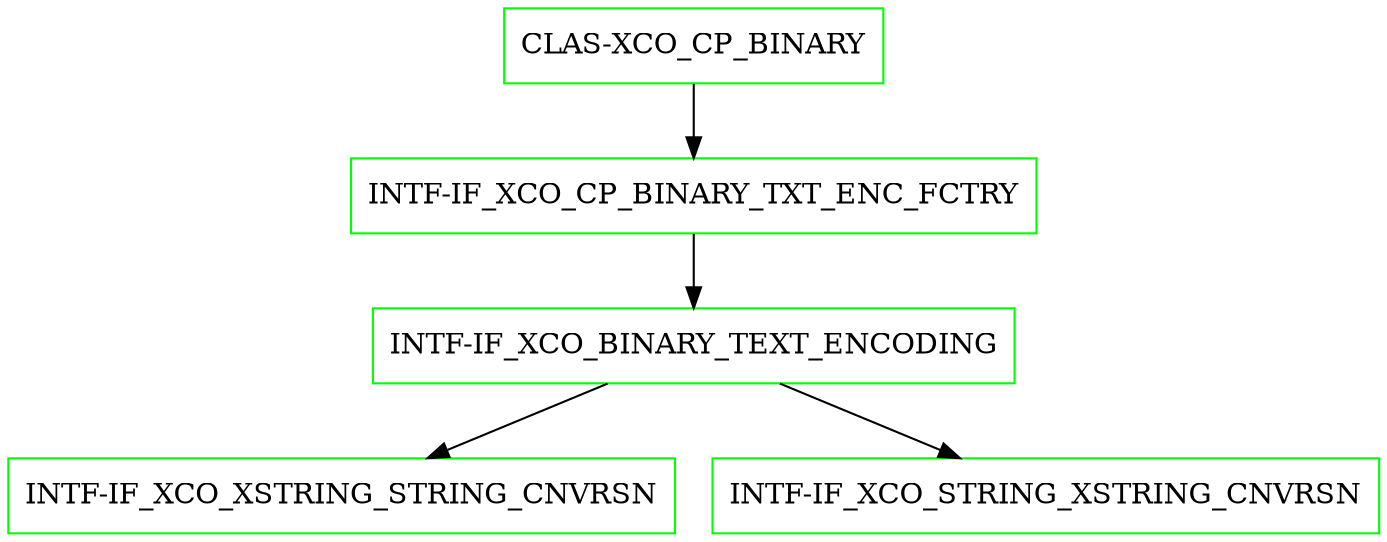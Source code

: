 digraph G {
  "CLAS-XCO_CP_BINARY" [shape=box,color=green];
  "INTF-IF_XCO_CP_BINARY_TXT_ENC_FCTRY" [shape=box,color=green,URL="./INTF_IF_XCO_CP_BINARY_TXT_ENC_FCTRY.html"];
  "INTF-IF_XCO_BINARY_TEXT_ENCODING" [shape=box,color=green,URL="./INTF_IF_XCO_BINARY_TEXT_ENCODING.html"];
  "INTF-IF_XCO_XSTRING_STRING_CNVRSN" [shape=box,color=green,URL="./INTF_IF_XCO_XSTRING_STRING_CNVRSN.html"];
  "INTF-IF_XCO_STRING_XSTRING_CNVRSN" [shape=box,color=green,URL="./INTF_IF_XCO_STRING_XSTRING_CNVRSN.html"];
  "CLAS-XCO_CP_BINARY" -> "INTF-IF_XCO_CP_BINARY_TXT_ENC_FCTRY";
  "INTF-IF_XCO_CP_BINARY_TXT_ENC_FCTRY" -> "INTF-IF_XCO_BINARY_TEXT_ENCODING";
  "INTF-IF_XCO_BINARY_TEXT_ENCODING" -> "INTF-IF_XCO_STRING_XSTRING_CNVRSN";
  "INTF-IF_XCO_BINARY_TEXT_ENCODING" -> "INTF-IF_XCO_XSTRING_STRING_CNVRSN";
}
